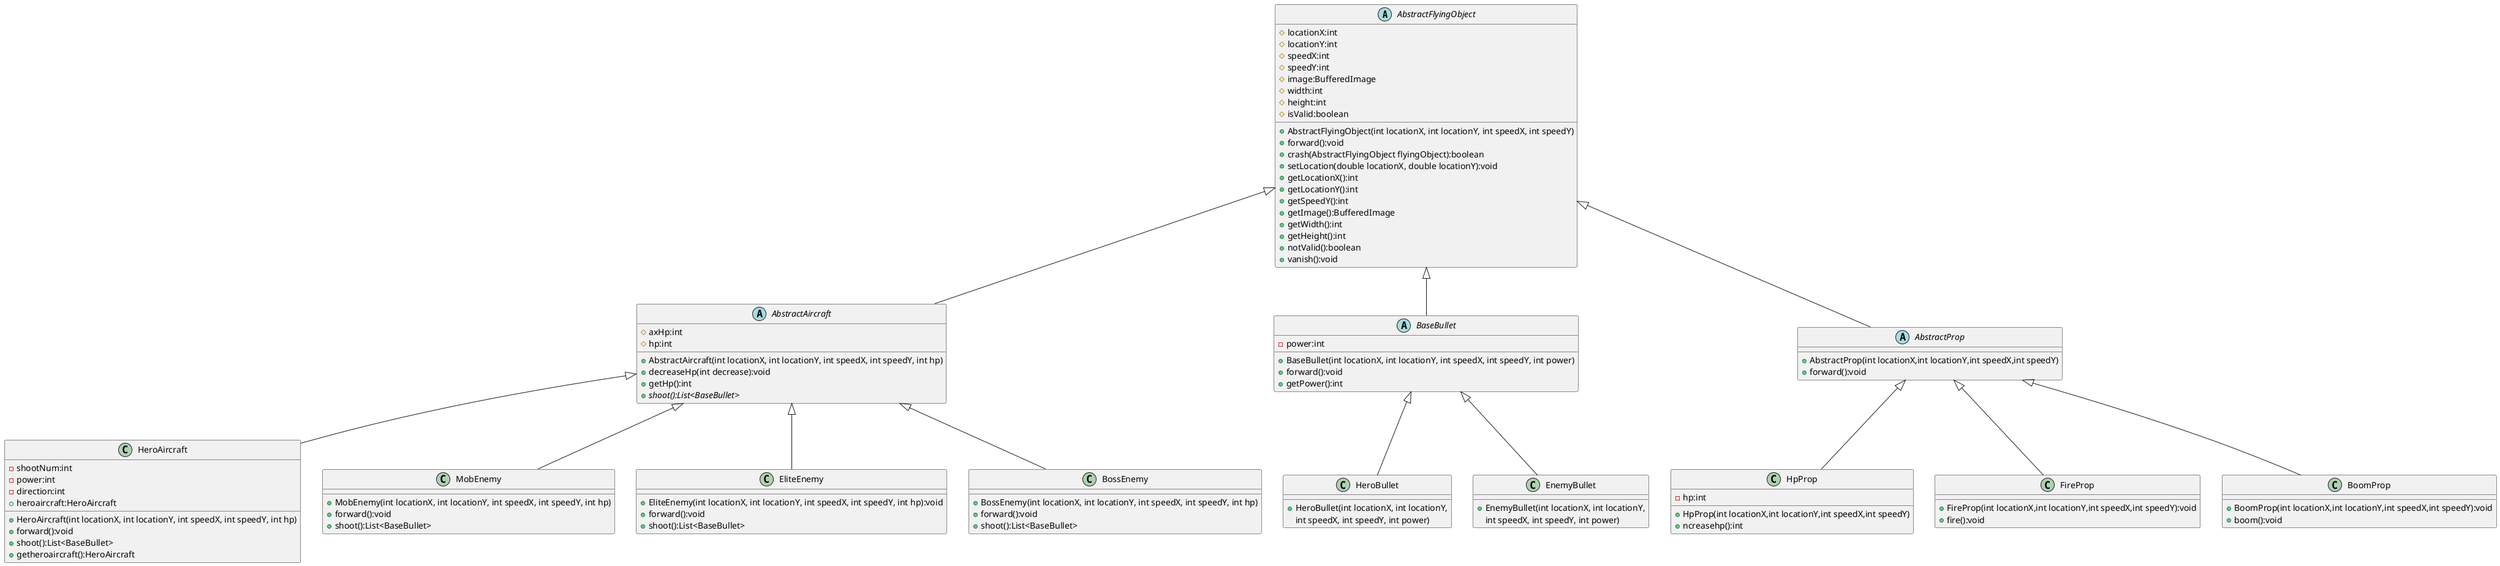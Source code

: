 @startuml
'https://plantuml.com/class-diagram

abstract class AbstractFlyingObject
{
    # locationX:int
    # locationY:int
    # speedX:int
    # speedY:int
    # image:BufferedImage
    # width:int
    # height:int
    # isValid:boolean

    + AbstractFlyingObject(int locationX, int locationY, int speedX, int speedY)
    + forward():void
    + crash(AbstractFlyingObject flyingObject):boolean
    + setLocation(double locationX, double locationY):void
    + getLocationX():int
    + getLocationY():int
    + getSpeedY():int
    + getImage():BufferedImage
    + getWidth():int
    + getHeight():int
    + notValid():boolean
    + vanish():void
}
abstract class AbstractAircraft
{
	# axHp:int
    # hp:int
    + AbstractAircraft(int locationX, int locationY, int speedX, int speedY, int hp)
    + decreaseHp(int decrease):void
    + getHp():int
    + {abstract} shoot():List<BaseBullet>
 }

abstract class BaseBullet
{
    - power:int
    + BaseBullet(int locationX, int locationY, int speedX, int speedY, int power)
    + forward():void
	+ getPower():int
}

abstract class AbstractProp
{
    + AbstractProp(int locationX,int locationY,int speedX,int speedY)
    + forward():void
}

AbstractFlyingObject <|-- AbstractAircraft
AbstractFlyingObject <|-- BaseBullet
AbstractFlyingObject <|-- AbstractProp

AbstractAircraft <|-- HeroAircraft
AbstractAircraft <|-- MobEnemy
AbstractAircraft <|-- EliteEnemy
AbstractAircraft <|-- BossEnemy


BaseBullet <|-- HeroBullet
BaseBullet <|-- EnemyBullet

AbstractProp <|-- HpProp
AbstractProp <|-- FireProp
AbstractProp <|-- BoomProp

class HeroAircraft {
    - shootNum:int
    - power:int
    - direction:int
    + heroaircraft:HeroAircraft
    + HeroAircraft(int locationX, int locationY, int speedX, int speedY, int hp)
    + forward():void
    + shoot():List<BaseBullet>
    + getheroaircraft():HeroAircraft
}

class MobEnemy {
    + MobEnemy(int locationX, int locationY, int speedX, int speedY, int hp)
    + forward():void
    + shoot():List<BaseBullet>
}

class EliteEnemy {
    + EliteEnemy(int locationX, int locationY, int speedX, int speedY, int hp):void
    + forward():void
    + shoot():List<BaseBullet>
}

class BossEnemy{
    + BossEnemy(int locationX, int locationY, int speedX, int speedY, int hp)
    + forward():void
    + shoot():List<BaseBullet>
}

class HeroBullet {
    + HeroBullet(int locationX, int locationY,
     int speedX, int speedY, int power)
}

class EnemyBullet {
    + EnemyBullet(int locationX, int locationY,
     int speedX, int speedY, int power)
}

class HpProp{
    - hp:int
    + HpProp(int locationX,int locationY,int speedX,int speedY)
    + ncreasehp():int
}

class FireProp{
    + FireProp(int locationX,int locationY,int speedX,int speedY):void
    + fire():void
}

class BoomProp{
    + BoomProp(int locationX,int locationY,int speedX,int speedY):void
    + boom():void
}


@enduml